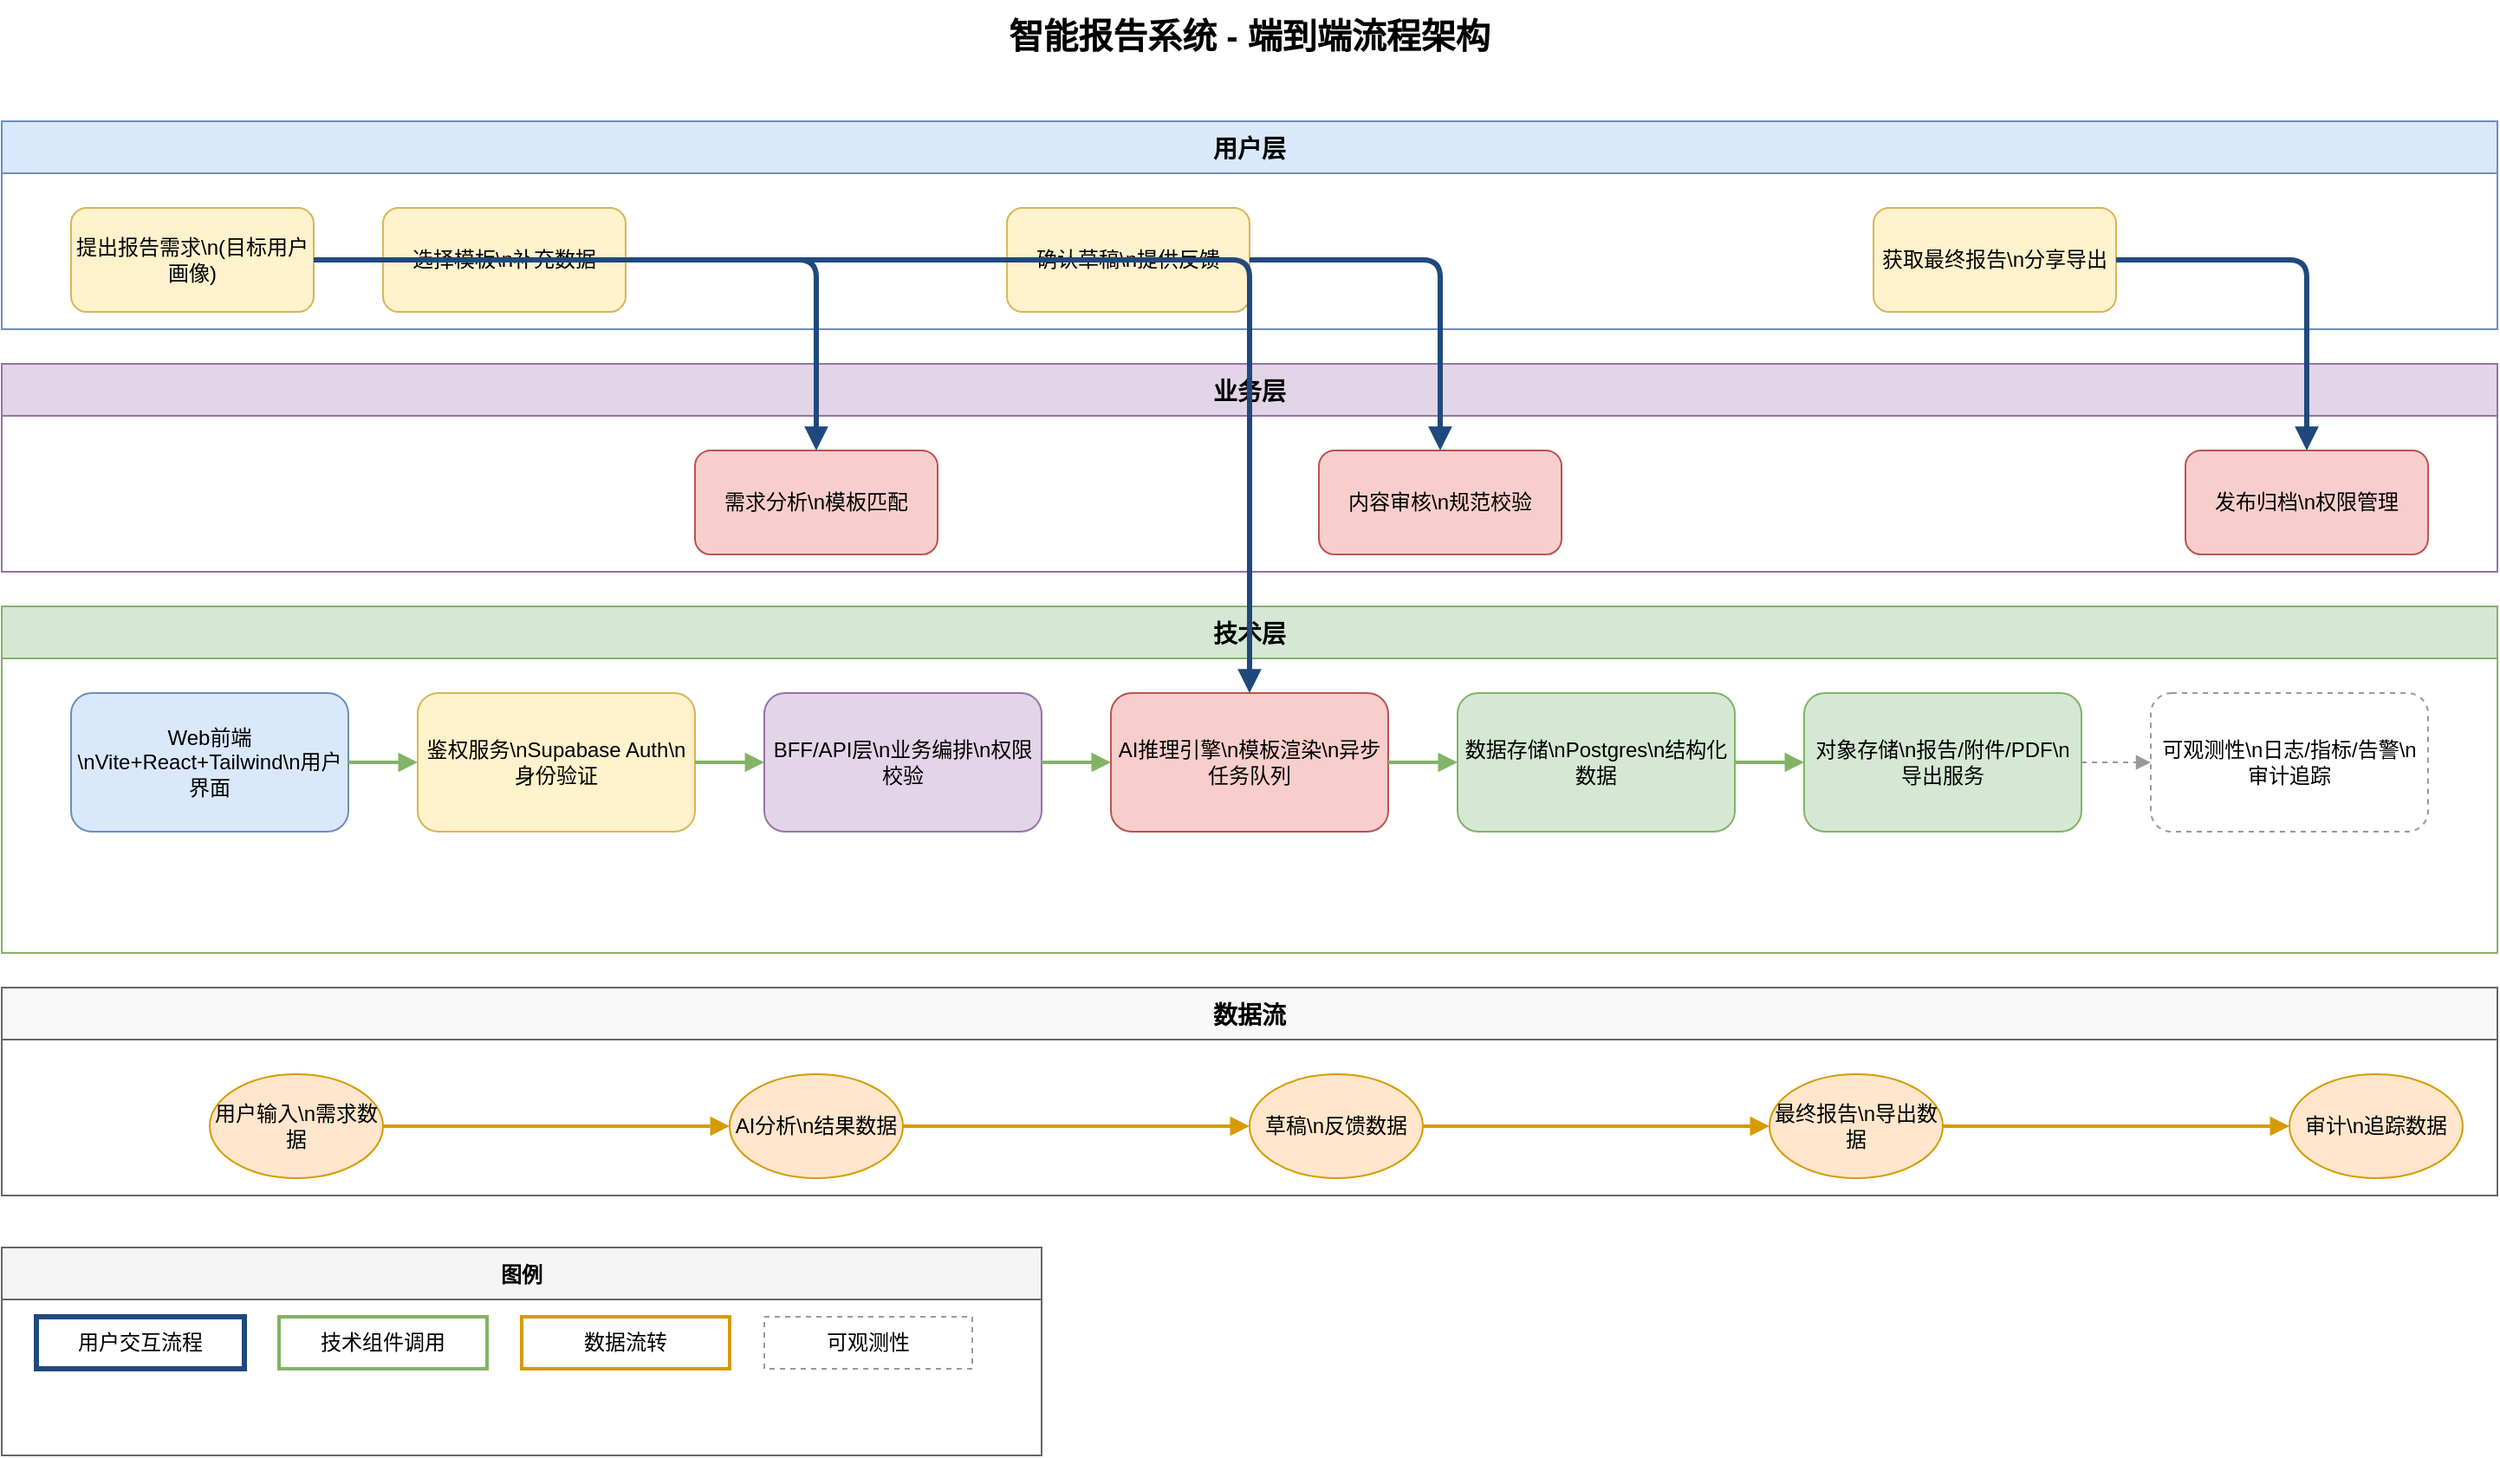 <mxfile>
  <diagram name="综合流程架构图">
    <mxGraphModel dx="1600" dy="1200" grid="1" gridSize="10" guides="1" tooltips="1" connect="1" arrows="1" fold="1" page="1" pageScale="1" pageWidth="1600" pageHeight="1200" math="0" shadow="0">
      <root>
        <mxCell id="0"/>
        <mxCell id="1" parent="0"/>
        
        <!-- 标题区域 -->
        <mxCell id="title" value="智能报告系统 - 端到端流程架构" style="text;html=1;strokeColor=none;fillColor=none;align=center;verticalAlign=middle;whiteSpace=wrap;rounded=0;fontSize=20;fontStyle=1;" vertex="1" parent="1">
          <mxGeometry x="600" y="30" width="400" height="40" as="geometry"/>
        </mxCell>

        <!-- 用户层 -->
        <mxCell id="user_layer" value="用户层" style="swimlane;fontStyle=1;horizontal=1;startSize=30;fillColor=#dae8fc;strokeColor=#6c8ebf;fontSize=14;" vertex="1" parent="1">
          <mxGeometry x="80" y="100" width="1440" height="120" as="geometry"/>
        </mxCell>
        <mxCell id="u1" value="提出报告需求\n(目标用户画像)" style="rounded=1;whiteSpace=wrap;html=1;fillColor=#fff2cc;strokeColor=#d6b656;" vertex="1" parent="user_layer">
          <mxGeometry x="40" y="50" width="140" height="60" as="geometry"/>
        </mxCell>
        <mxCell id="u2" value="选择模板\n补充数据" style="rounded=1;whiteSpace=wrap;html=1;fillColor=#fff2cc;strokeColor=#d6b656;" vertex="1" parent="user_layer">
          <mxGeometry x="220" y="50" width="140" height="60" as="geometry"/>
        </mxCell>
        <mxCell id="u3" value="确认草稿\n提供反馈" style="rounded=1;whiteSpace=wrap;html=1;fillColor=#fff2cc;strokeColor=#d6b656;" vertex="1" parent="user_layer">
          <mxGeometry x="580" y="50" width="140" height="60" as="geometry"/>
        </mxCell>
        <mxCell id="u4" value="获取最终报告\n分享导出" style="rounded=1;whiteSpace=wrap;html=1;fillColor=#fff2cc;strokeColor=#d6b656;" vertex="1" parent="user_layer">
          <mxGeometry x="1080" y="50" width="140" height="60" as="geometry"/>
        </mxCell>

        <!-- 业务层 -->
        <mxCell id="business_layer" value="业务层" style="swimlane;fontStyle=1;horizontal=1;startSize=30;fillColor=#e1d5e7;strokeColor=#9673a6;fontSize=14;" vertex="1" parent="1">
          <mxGeometry x="80" y="240" width="1440" height="120" as="geometry"/>
        </mxCell>
        <mxCell id="b1" value="需求分析\n模板匹配" style="rounded=1;whiteSpace=wrap;html=1;fillColor=#f8cecc;strokeColor=#b85450;" vertex="1" parent="business_layer">
          <mxGeometry x="400" y="50" width="140" height="60" as="geometry"/>
        </mxCell>
        <mxCell id="b2" value="内容审核\n规范校验" style="rounded=1;whiteSpace=wrap;html=1;fillColor=#f8cecc;strokeColor=#b85450;" vertex="1" parent="business_layer">
          <mxGeometry x="760" y="50" width="140" height="60" as="geometry"/>
        </mxCell>
        <mxCell id="b3" value="发布归档\n权限管理" style="rounded=1;whiteSpace=wrap;html=1;fillColor=#f8cecc;strokeColor=#b85450;" vertex="1" parent="business_layer">
          <mxGeometry x="1260" y="50" width="140" height="60" as="geometry"/>
        </mxCell>

        <!-- 技术层 -->
        <mxCell id="tech_layer" value="技术层" style="swimlane;fontStyle=1;horizontal=1;startSize=30;fillColor=#d5e8d4;strokeColor=#82b366;fontSize=14;" vertex="1" parent="1">
          <mxGeometry x="80" y="380" width="1440" height="200" as="geometry"/>
        </mxCell>
        
        <!-- 前端组件 -->
        <mxCell id="t1" value="Web前端\nVite+React+Tailwind\n用户界面" style="rounded=1;whiteSpace=wrap;html=1;fillColor=#dae8fc;strokeColor=#6c8ebf;" vertex="1" parent="tech_layer">
          <mxGeometry x="40" y="50" width="160" height="80" as="geometry"/>
        </mxCell>
        
        <!-- 鉴权组件 -->
        <mxCell id="t2" value="鉴权服务\nSupabase Auth\n身份验证" style="rounded=1;whiteSpace=wrap;html=1;fillColor=#fff2cc;strokeColor=#d6b656;" vertex="1" parent="tech_layer">
          <mxGeometry x="240" y="50" width="160" height="80" as="geometry"/>
        </mxCell>
        
        <!-- BFF/API层 -->
        <mxCell id="t3" value="BFF/API层\n业务编排\n权限校验" style="rounded=1;whiteSpace=wrap;html=1;fillColor=#e1d5e7;strokeColor=#9673a6;" vertex="1" parent="tech_layer">
          <mxGeometry x="440" y="50" width="160" height="80" as="geometry"/>
        </mxCell>
        
        <!-- AI推理 -->
        <mxCell id="t4" value="AI推理引擎\n模板渲染\n异步任务队列" style="rounded=1;whiteSpace=wrap;html=1;fillColor=#f8cecc;strokeColor=#b85450;" vertex="1" parent="tech_layer">
          <mxGeometry x="640" y="50" width="160" height="80" as="geometry"/>
        </mxCell>
        
        <!-- 数据存储 -->
        <mxCell id="t5" value="数据存储\nPostgres\n结构化数据" style="rounded=1;whiteSpace=wrap;html=1;fillColor=#d5e8d4;strokeColor=#82b366;" vertex="1" parent="tech_layer">
          <mxGeometry x="840" y="50" width="160" height="80" as="geometry"/>
        </mxCell>
        
        <!-- 对象存储 -->
        <mxCell id="t6" value="对象存储\n报告/附件/PDF\n导出服务" style="rounded=1;whiteSpace=wrap;html=1;fillColor=#d5e8d4;strokeColor=#82b366;" vertex="1" parent="tech_layer">
          <mxGeometry x="1040" y="50" width="160" height="80" as="geometry"/>
        </mxCell>
        
        <!-- 可观测性 -->
        <mxCell id="t7" value="可观测性\n日志/指标/告警\n审计追踪" style="rounded=1;whiteSpace=wrap;html=1;fillColor=#ffffff;strokeColor=#999999;dashed=1;" vertex="1" parent="tech_layer">
          <mxGeometry x="1240" y="50" width="160" height="80" as="geometry"/>
        </mxCell>

        <!-- 数据流层 -->
        <mxCell id="data_layer" value="数据流" style="swimlane;fontStyle=1;horizontal=1;startSize=30;fillColor=#f8f8f8;strokeColor=#666666;fontSize=14;" vertex="1" parent="1">
          <mxGeometry x="80" y="600" width="1440" height="120" as="geometry"/>
        </mxCell>
        <mxCell id="d1" value="用户输入\n需求数据" style="ellipse;whiteSpace=wrap;html=1;fillColor=#ffe6cc;strokeColor=#d79b00;" vertex="1" parent="data_layer">
          <mxGeometry x="120" y="50" width="100" height="60" as="geometry"/>
        </mxCell>
        <mxCell id="d2" value="AI分析\n结果数据" style="ellipse;whiteSpace=wrap;html=1;fillColor=#ffe6cc;strokeColor=#d79b00;" vertex="1" parent="data_layer">
          <mxGeometry x="420" y="50" width="100" height="60" as="geometry"/>
        </mxCell>
        <mxCell id="d3" value="草稿\n反馈数据" style="ellipse;whiteSpace=wrap;html=1;fillColor=#ffe6cc;strokeColor=#d79b00;" vertex="1" parent="data_layer">
          <mxGeometry x="720" y="50" width="100" height="60" as="geometry"/>
        </mxCell>
        <mxCell id="d4" value="最终报告\n导出数据" style="ellipse;whiteSpace=wrap;html=1;fillColor=#ffe6cc;strokeColor=#d79b00;" vertex="1" parent="data_layer">
          <mxGeometry x="1020" y="50" width="100" height="60" as="geometry"/>
        </mxCell>
        <mxCell id="d5" value="审计\n追踪数据" style="ellipse;whiteSpace=wrap;html=1;fillColor=#ffe6cc;strokeColor=#d79b00;" vertex="1" parent="data_layer">
          <mxGeometry x="1320" y="50" width="100" height="60" as="geometry"/>
        </mxCell>

        <!-- 主要流程连线 -->
        <mxCell id="flow1" style="edgeStyle=orthogonalEdgeStyle;rounded=1;orthogonalLoop=1;jettySize=auto;html=1;strokeWidth=3;strokeColor=#1f497d;endArrow=block;" edge="1" parent="1" source="u1" target="b1">
          <mxGeometry relative="1" as="geometry"/>
        </mxCell>
        <mxCell id="flow2" style="edgeStyle=orthogonalEdgeStyle;rounded=1;orthogonalLoop=1;jettySize=auto;html=1;strokeWidth=3;strokeColor=#1f497d;endArrow=block;" edge="1" parent="1" source="u2" target="t4">
          <mxGeometry relative="1" as="geometry"/>
        </mxCell>
        <mxCell id="flow3" style="edgeStyle=orthogonalEdgeStyle;rounded=1;orthogonalLoop=1;jettySize=auto;html=1;strokeWidth=3;strokeColor=#1f497d;endArrow=block;" edge="1" parent="1" source="u3" target="b2">
          <mxGeometry relative="1" as="geometry"/>
        </mxCell>
        <mxCell id="flow4" style="edgeStyle=orthogonalEdgeStyle;rounded=1;orthogonalLoop=1;jettySize=auto;html=1;strokeWidth=3;strokeColor=#1f497d;endArrow=block;" edge="1" parent="1" source="u4" target="b3">
          <mxGeometry relative="1" as="geometry"/>
        </mxCell>

        <!-- 技术层内部连线 -->
        <mxCell id="tech_flow1" style="edgeStyle=orthogonalEdgeStyle;rounded=1;orthogonalLoop=1;jettySize=auto;html=1;strokeWidth=2;strokeColor=#82b366;endArrow=block;" edge="1" parent="1" source="t1" target="t2">
          <mxGeometry relative="1" as="geometry"/>
        </mxCell>
        <mxCell id="tech_flow2" style="edgeStyle=orthogonalEdgeStyle;rounded=1;orthogonalLoop=1;jettySize=auto;html=1;strokeWidth=2;strokeColor=#82b366;endArrow=block;" edge="1" parent="1" source="t2" target="t3">
          <mxGeometry relative="1" as="geometry"/>
        </mxCell>
        <mxCell id="tech_flow3" style="edgeStyle=orthogonalEdgeStyle;rounded=1;orthogonalLoop=1;jettySize=auto;html=1;strokeWidth=2;strokeColor=#82b366;endArrow=block;" edge="1" parent="1" source="t3" target="t4">
          <mxGeometry relative="1" as="geometry"/>
        </mxCell>
        <mxCell id="tech_flow4" style="edgeStyle=orthogonalEdgeStyle;rounded=1;orthogonalLoop=1;jettySize=auto;html=1;strokeWidth=2;strokeColor=#82b366;endArrow=block;" edge="1" parent="1" source="t4" target="t5">
          <mxGeometry relative="1" as="geometry"/>
        </mxCell>
        <mxCell id="tech_flow5" style="edgeStyle=orthogonalEdgeStyle;rounded=1;orthogonalLoop=1;jettySize=auto;html=1;strokeWidth=2;strokeColor=#82b366;endArrow=block;" edge="1" parent="1" source="t5" target="t6">
          <mxGeometry relative="1" as="geometry"/>
        </mxCell>
        <mxCell id="tech_flow6" style="edgeStyle=orthogonalEdgeStyle;rounded=1;orthogonalLoop=1;jettySize=auto;html=1;strokeWidth=1;strokeColor=#999999;endArrow=block;dashed=1;" edge="1" parent="1" source="t6" target="t7">
          <mxGeometry relative="1" as="geometry"/>
        </mxCell>

        <!-- 数据流连线 -->
        <mxCell id="data_flow1" style="edgeStyle=orthogonalEdgeStyle;rounded=1;orthogonalLoop=1;jettySize=auto;html=1;strokeWidth=2;strokeColor=#d79b00;endArrow=block;" edge="1" parent="1" source="d1" target="d2">
          <mxGeometry relative="1" as="geometry"/>
        </mxCell>
        <mxCell id="data_flow2" style="edgeStyle=orthogonalEdgeStyle;rounded=1;orthogonalLoop=1;jettySize=auto;html=1;strokeWidth=2;strokeColor=#d79b00;endArrow=block;" edge="1" parent="1" source="d2" target="d3">
          <mxGeometry relative="1" as="geometry"/>
        </mxCell>
        <mxCell id="data_flow3" style="edgeStyle=orthogonalEdgeStyle;rounded=1;orthogonalLoop=1;jettySize=auto;html=1;strokeWidth=2;strokeColor=#d79b00;endArrow=block;" edge="1" parent="1" source="d3" target="d4">
          <mxGeometry relative="1" as="geometry"/>
        </mxCell>
        <mxCell id="data_flow4" style="edgeStyle=orthogonalEdgeStyle;rounded=1;orthogonalLoop=1;jettySize=auto;html=1;strokeWidth=2;strokeColor=#d79b00;endArrow=block;" edge="1" parent="1" source="d4" target="d5">
          <mxGeometry relative="1" as="geometry"/>
        </mxCell>

        <!-- 图例 -->
        <mxCell id="legend" value="图例" style="swimlane;fontStyle=1;horizontal=1;startSize=30;fillColor=#f5f5f5;strokeColor=#666666;fontSize=12;" vertex="1" parent="1">
          <mxGeometry x="80" y="750" width="600" height="120" as="geometry"/>
        </mxCell>
        <mxCell id="legend1" value="用户交互流程" style="rounded=0;whiteSpace=wrap;html=1;fillColor=none;strokeColor=#1f497d;strokeWidth=3;" vertex="1" parent="legend">
          <mxGeometry x="20" y="40" width="120" height="30" as="geometry"/>
        </mxCell>
        <mxCell id="legend2" value="技术组件调用" style="rounded=0;whiteSpace=wrap;html=1;fillColor=none;strokeColor=#82b366;strokeWidth=2;" vertex="1" parent="legend">
          <mxGeometry x="160" y="40" width="120" height="30" as="geometry"/>
        </mxCell>
        <mxCell id="legend3" value="数据流转" style="rounded=0;whiteSpace=wrap;html=1;fillColor=none;strokeColor=#d79b00;strokeWidth=2;" vertex="1" parent="legend">
          <mxGeometry x="300" y="40" width="120" height="30" as="geometry"/>
        </mxCell>
        <mxCell id="legend4" value="可观测性" style="rounded=0;whiteSpace=wrap;html=1;fillColor=none;strokeColor=#999999;strokeWidth=1;dashed=1;" vertex="1" parent="legend">
          <mxGeometry x="440" y="40" width="120" height="30" as="geometry"/>
        </mxCell>

      </root>
    </mxGraphModel>
  </diagram>
</mxfile>